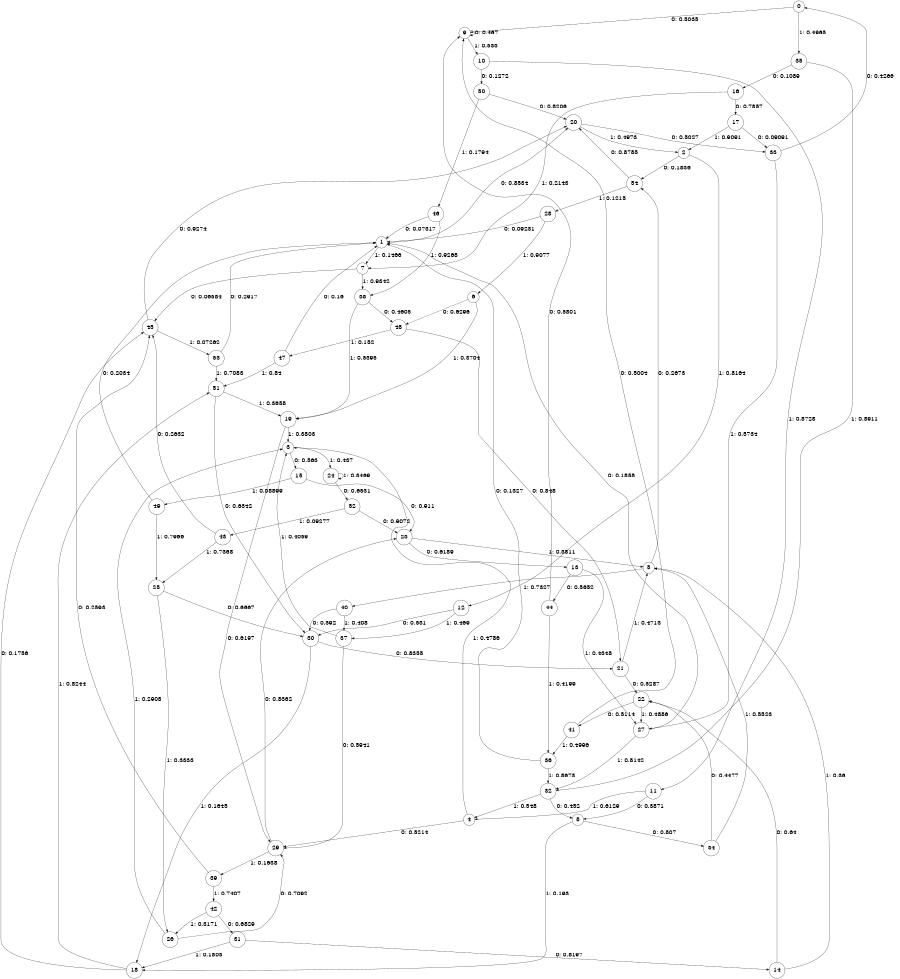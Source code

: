 digraph "ch10faceL9" {
size = "6,8.5";
ratio = "fill";
node [shape = circle];
node [fontsize = 24];
edge [fontsize = 24];
0 -> 9 [label = "0: 0.5035   "];
0 -> 35 [label = "1: 0.4965   "];
1 -> 20 [label = "0: 0.8534   "];
1 -> 7 [label = "1: 0.1466   "];
2 -> 54 [label = "0: 0.1836   "];
2 -> 12 [label = "1: 0.8164   "];
3 -> 15 [label = "0: 0.563    "];
3 -> 24 [label = "1: 0.437    "];
4 -> 29 [label = "0: 0.5214   "];
4 -> 3 [label = "1: 0.4786   "];
5 -> 54 [label = "0: 0.2673   "];
5 -> 40 [label = "1: 0.7327   "];
6 -> 48 [label = "0: 0.6296   "];
6 -> 19 [label = "1: 0.3704   "];
7 -> 45 [label = "0: 0.06584  "];
7 -> 38 [label = "1: 0.9342   "];
8 -> 34 [label = "0: 0.807    "];
8 -> 18 [label = "1: 0.193    "];
9 -> 9 [label = "0: 0.467    "];
9 -> 10 [label = "1: 0.533    "];
10 -> 50 [label = "0: 0.1272   "];
10 -> 11 [label = "1: 0.8728   "];
11 -> 8 [label = "0: 0.3871   "];
11 -> 4 [label = "1: 0.6129   "];
12 -> 30 [label = "0: 0.531    "];
12 -> 37 [label = "1: 0.469    "];
13 -> 44 [label = "0: 0.5652   "];
13 -> 27 [label = "1: 0.4348   "];
14 -> 22 [label = "0: 0.64     "];
14 -> 5 [label = "1: 0.36     "];
15 -> 23 [label = "0: 0.911    "];
15 -> 49 [label = "1: 0.08899  "];
16 -> 17 [label = "0: 0.7857   "];
16 -> 7 [label = "1: 0.2143   "];
17 -> 33 [label = "0: 0.09091  "];
17 -> 2 [label = "1: 0.9091   "];
18 -> 45 [label = "0: 0.1756   "];
18 -> 51 [label = "1: 0.8244   "];
19 -> 29 [label = "0: 0.6197   "];
19 -> 3 [label = "1: 0.3803   "];
20 -> 33 [label = "0: 0.5027   "];
20 -> 2 [label = "1: 0.4973   "];
21 -> 22 [label = "0: 0.5287   "];
21 -> 5 [label = "1: 0.4713   "];
22 -> 41 [label = "0: 0.5114   "];
22 -> 27 [label = "1: 0.4886   "];
23 -> 13 [label = "0: 0.6189   "];
23 -> 5 [label = "1: 0.3811   "];
24 -> 52 [label = "0: 0.6531   "];
24 -> 24 [label = "1: 0.3469   "];
25 -> 30 [label = "0: 0.6667   "];
25 -> 26 [label = "1: 0.3333   "];
26 -> 29 [label = "0: 0.7092   "];
26 -> 3 [label = "1: 0.2908   "];
27 -> 1 [label = "0: 0.1858   "];
27 -> 32 [label = "1: 0.8142   "];
28 -> 1 [label = "0: 0.09231  "];
28 -> 6 [label = "1: 0.9077   "];
29 -> 23 [label = "0: 0.8362   "];
29 -> 39 [label = "1: 0.1638   "];
30 -> 21 [label = "0: 0.8355   "];
30 -> 18 [label = "1: 0.1645   "];
31 -> 14 [label = "0: 0.8197   "];
31 -> 18 [label = "1: 0.1803   "];
32 -> 8 [label = "0: 0.452    "];
32 -> 4 [label = "1: 0.548    "];
33 -> 0 [label = "0: 0.4266   "];
33 -> 27 [label = "1: 0.5734   "];
34 -> 22 [label = "0: 0.4477   "];
34 -> 5 [label = "1: 0.5523   "];
35 -> 16 [label = "0: 0.1089   "];
35 -> 32 [label = "1: 0.8911   "];
36 -> 1 [label = "0: 0.1327   "];
36 -> 32 [label = "1: 0.8673   "];
37 -> 29 [label = "0: 0.5941   "];
37 -> 3 [label = "1: 0.4059   "];
38 -> 48 [label = "0: 0.4605   "];
38 -> 19 [label = "1: 0.5395   "];
39 -> 45 [label = "0: 0.2593   "];
39 -> 42 [label = "1: 0.7407   "];
40 -> 30 [label = "0: 0.592    "];
40 -> 37 [label = "1: 0.408    "];
41 -> 9 [label = "0: 0.5004   "];
41 -> 36 [label = "1: 0.4996   "];
42 -> 31 [label = "0: 0.6829   "];
42 -> 26 [label = "1: 0.3171   "];
43 -> 45 [label = "0: 0.2632   "];
43 -> 25 [label = "1: 0.7368   "];
44 -> 9 [label = "0: 0.5801   "];
44 -> 36 [label = "1: 0.4199   "];
45 -> 20 [label = "0: 0.9274   "];
45 -> 53 [label = "1: 0.07262  "];
46 -> 1 [label = "0: 0.07317  "];
46 -> 38 [label = "1: 0.9268   "];
47 -> 1 [label = "0: 0.16     "];
47 -> 51 [label = "1: 0.84     "];
48 -> 21 [label = "0: 0.848    "];
48 -> 47 [label = "1: 0.152    "];
49 -> 1 [label = "0: 0.2034   "];
49 -> 25 [label = "1: 0.7966   "];
50 -> 20 [label = "0: 0.8206   "];
50 -> 46 [label = "1: 0.1794   "];
51 -> 30 [label = "0: 0.6342   "];
51 -> 19 [label = "1: 0.3658   "];
52 -> 23 [label = "0: 0.9072   "];
52 -> 43 [label = "1: 0.09277  "];
53 -> 1 [label = "0: 0.2917   "];
53 -> 51 [label = "1: 0.7083   "];
54 -> 20 [label = "0: 0.8785   "];
54 -> 28 [label = "1: 0.1215   "];
}